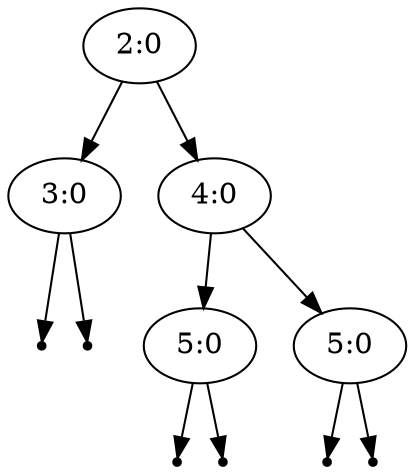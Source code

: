 digraph {
"1"[label="2:0"];
"2"[label="3:0"];
"3" [shape=point];
"4" [shape=point];
"2" -> "3";
"2" -> "4";
"5"[label="4:0"];
"6"[label="5:0"];
"7" [shape=point];
"8" [shape=point];
"6" -> "7";
"6" -> "8";
"9"[label="5:0"];
"10" [shape=point];
"11" [shape=point];
"9" -> "10";
"9" -> "11";
"5" -> "6";
"5" -> "9";
"1" -> "2";
"1" -> "5";
}